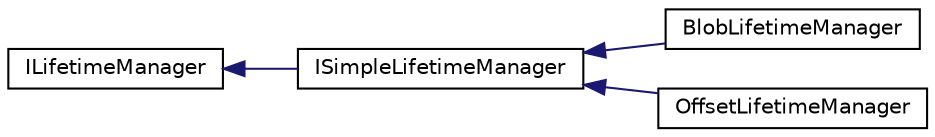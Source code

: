 digraph "Graphical Class Hierarchy"
{
 // LATEX_PDF_SIZE
  edge [fontname="Helvetica",fontsize="10",labelfontname="Helvetica",labelfontsize="10"];
  node [fontname="Helvetica",fontsize="10",shape=record];
  rankdir="LR";
  Node0 [label="ILifetimeManager",height=0.2,width=0.4,color="black", fillcolor="white", style="filled",URL="$classarm__compute_1_1_i_lifetime_manager.xhtml",tooltip="Interface for managing the lifetime of objects."];
  Node0 -> Node1 [dir="back",color="midnightblue",fontsize="10",style="solid",fontname="Helvetica"];
  Node1 [label="ISimpleLifetimeManager",height=0.2,width=0.4,color="black", fillcolor="white", style="filled",URL="$classarm__compute_1_1_i_simple_lifetime_manager.xhtml",tooltip="Abstract class of the simple lifetime manager interface."];
  Node1 -> Node2 [dir="back",color="midnightblue",fontsize="10",style="solid",fontname="Helvetica"];
  Node2 [label="BlobLifetimeManager",height=0.2,width=0.4,color="black", fillcolor="white", style="filled",URL="$classarm__compute_1_1_blob_lifetime_manager.xhtml",tooltip="Concrete class that tracks the lifetime of registered tensors and calculates the systems memory requi..."];
  Node1 -> Node3 [dir="back",color="midnightblue",fontsize="10",style="solid",fontname="Helvetica"];
  Node3 [label="OffsetLifetimeManager",height=0.2,width=0.4,color="black", fillcolor="white", style="filled",URL="$classarm__compute_1_1_offset_lifetime_manager.xhtml",tooltip="Concrete class that tracks the lifetime of registered tensors and calculates the systems memory requi..."];
}

